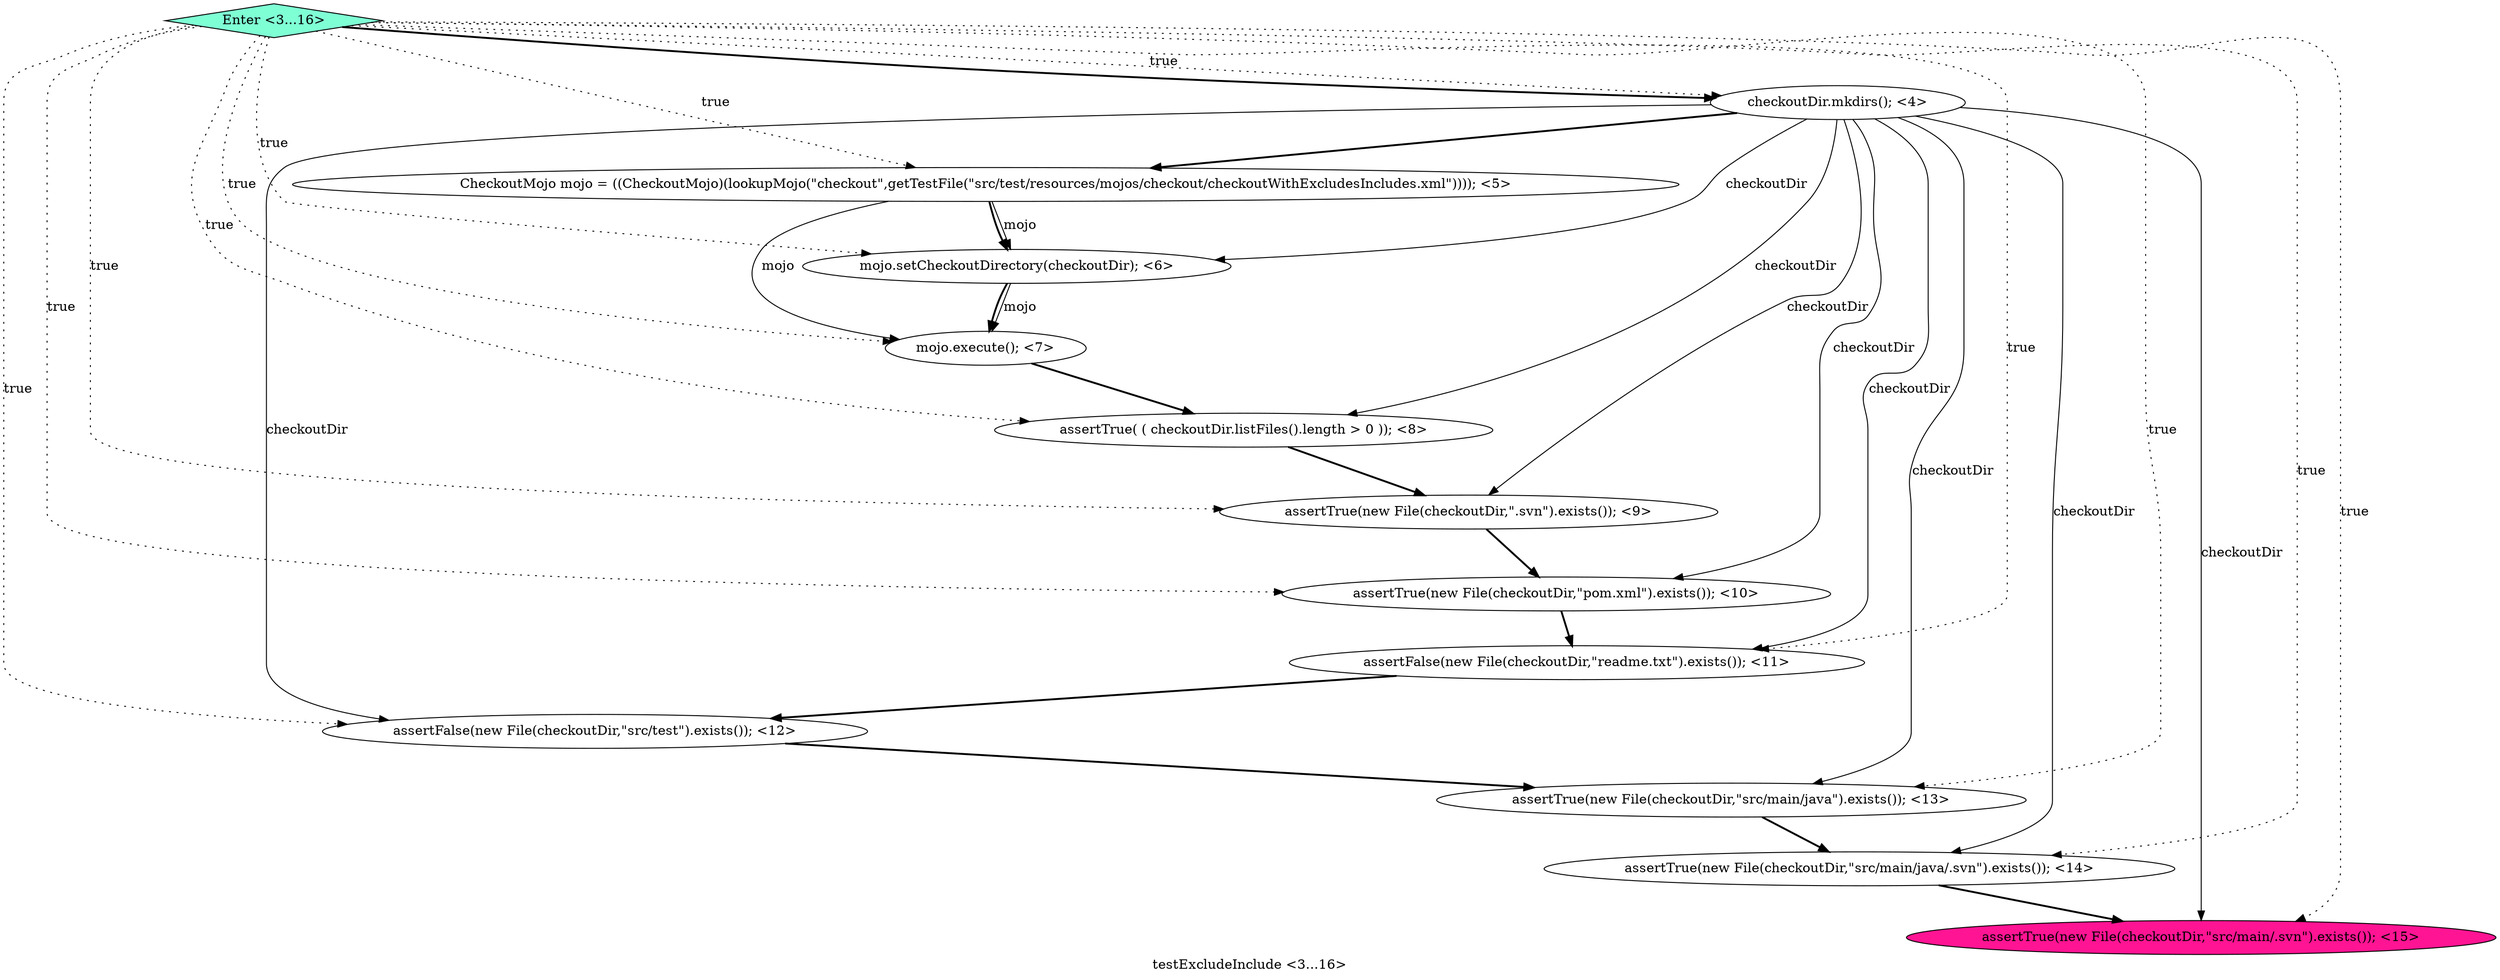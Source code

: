 digraph PDG {
label = "testExcludeInclude <3...16>";
0.5 [style = filled, label = "assertTrue(new File(checkoutDir,\".svn\").exists()); <9>", fillcolor = white, shape = ellipse];
0.0 [style = filled, label = "checkoutDir.mkdirs(); <4>", fillcolor = white, shape = ellipse];
0.8 [style = filled, label = "assertFalse(new File(checkoutDir,\"src/test\").exists()); <12>", fillcolor = white, shape = ellipse];
0.10 [style = filled, label = "assertTrue(new File(checkoutDir,\"src/main/java/.svn\").exists()); <14>", fillcolor = white, shape = ellipse];
0.11 [style = filled, label = "assertTrue(new File(checkoutDir,\"src/main/.svn\").exists()); <15>", fillcolor = deeppink, shape = ellipse];
0.7 [style = filled, label = "assertFalse(new File(checkoutDir,\"readme.txt\").exists()); <11>", fillcolor = white, shape = ellipse];
0.2 [style = filled, label = "mojo.setCheckoutDirectory(checkoutDir); <6>", fillcolor = white, shape = ellipse];
0.6 [style = filled, label = "assertTrue(new File(checkoutDir,\"pom.xml\").exists()); <10>", fillcolor = white, shape = ellipse];
0.12 [style = filled, label = "Enter <3...16>", fillcolor = aquamarine, shape = diamond];
0.3 [style = filled, label = "mojo.execute(); <7>", fillcolor = white, shape = ellipse];
0.9 [style = filled, label = "assertTrue(new File(checkoutDir,\"src/main/java\").exists()); <13>", fillcolor = white, shape = ellipse];
0.1 [style = filled, label = "CheckoutMojo mojo = ((CheckoutMojo)(lookupMojo(\"checkout\",getTestFile(\"src/test/resources/mojos/checkout/checkoutWithExcludesIncludes.xml\")))); <5>", fillcolor = white, shape = ellipse];
0.4 [style = filled, label = "assertTrue( ( checkoutDir.listFiles().length > 0 )); <8>", fillcolor = white, shape = ellipse];
0.0 -> 0.1 [style = bold, label=""];
0.0 -> 0.2 [style = solid, label="checkoutDir"];
0.0 -> 0.4 [style = solid, label="checkoutDir"];
0.0 -> 0.5 [style = solid, label="checkoutDir"];
0.0 -> 0.6 [style = solid, label="checkoutDir"];
0.0 -> 0.7 [style = solid, label="checkoutDir"];
0.0 -> 0.8 [style = solid, label="checkoutDir"];
0.0 -> 0.9 [style = solid, label="checkoutDir"];
0.0 -> 0.10 [style = solid, label="checkoutDir"];
0.0 -> 0.11 [style = solid, label="checkoutDir"];
0.1 -> 0.2 [style = solid, label="mojo"];
0.1 -> 0.2 [style = bold, label=""];
0.1 -> 0.3 [style = solid, label="mojo"];
0.2 -> 0.3 [style = solid, label="mojo"];
0.2 -> 0.3 [style = bold, label=""];
0.3 -> 0.4 [style = bold, label=""];
0.4 -> 0.5 [style = bold, label=""];
0.5 -> 0.6 [style = bold, label=""];
0.6 -> 0.7 [style = bold, label=""];
0.7 -> 0.8 [style = bold, label=""];
0.8 -> 0.9 [style = bold, label=""];
0.9 -> 0.10 [style = bold, label=""];
0.10 -> 0.11 [style = bold, label=""];
0.12 -> 0.0 [style = dotted, label="true"];
0.12 -> 0.0 [style = bold, label=""];
0.12 -> 0.1 [style = dotted, label="true"];
0.12 -> 0.2 [style = dotted, label="true"];
0.12 -> 0.3 [style = dotted, label="true"];
0.12 -> 0.4 [style = dotted, label="true"];
0.12 -> 0.5 [style = dotted, label="true"];
0.12 -> 0.6 [style = dotted, label="true"];
0.12 -> 0.7 [style = dotted, label="true"];
0.12 -> 0.8 [style = dotted, label="true"];
0.12 -> 0.9 [style = dotted, label="true"];
0.12 -> 0.10 [style = dotted, label="true"];
0.12 -> 0.11 [style = dotted, label="true"];
}
